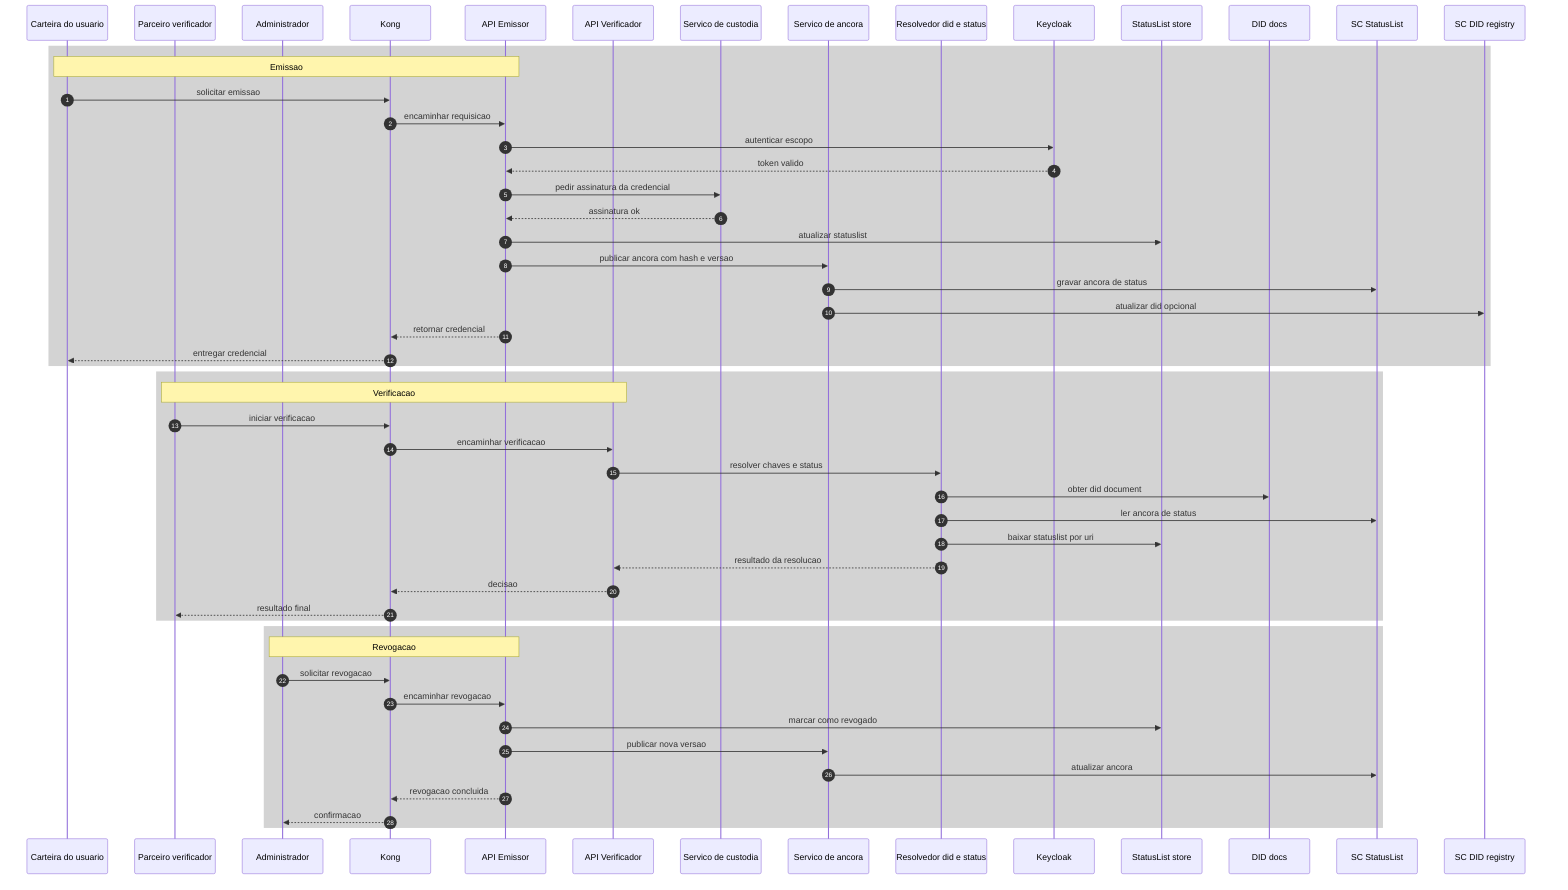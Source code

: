 sequenceDiagram
  autonumber
  participant U as Carteira do usuario
  participant P as Parceiro verificador
  participant ADM as Administrador
  participant K as Kong
  participant ISS as API Emissor
  participant VER as API Verificador
  participant CUST as Servico de custodia
  participant ANCH as Servico de ancora
  participant RES as Resolvedor did e status
  participant KC as Keycloak
  participant S3 as StatusList store
  participant DID as DID docs
  participant STSC as SC StatusList
  participant DIDSC as SC DID registry

  rect lightgray
    Note over U,ISS: Emissao
    U->>K: solicitar emissao
    K->>ISS: encaminhar requisicao
    ISS->>KC: autenticar escopo
    KC-->>ISS: token valido
    ISS->>CUST: pedir assinatura da credencial
    CUST-->>ISS: assinatura ok
    ISS->>S3: atualizar statuslist
    ISS->>ANCH: publicar ancora com hash e versao
    ANCH->>STSC: gravar ancora de status
    ANCH->>DIDSC: atualizar did opcional
    ISS-->>K: retornar credencial
    K-->>U: entregar credencial
  end

  rect lightgray
    Note over P,VER: Verificacao
    P->>K: iniciar verificacao
    K->>VER: encaminhar verificacao
    VER->>RES: resolver chaves e status
    RES->>DID: obter did document
    RES->>STSC: ler ancora de status
    RES->>S3: baixar statuslist por uri
    RES-->>VER: resultado da resolucao
    VER-->>K: decisao
    K-->>P: resultado final
  end

  rect lightgray
    Note over ADM,ISS: Revogacao
    ADM->>K: solicitar revogacao
    K->>ISS: encaminhar revogacao
    ISS->>S3: marcar como revogado
    ISS->>ANCH: publicar nova versao
    ANCH->>STSC: atualizar ancora
    ISS-->>K: revogacao concluida
    K-->>ADM: confirmacao
  end